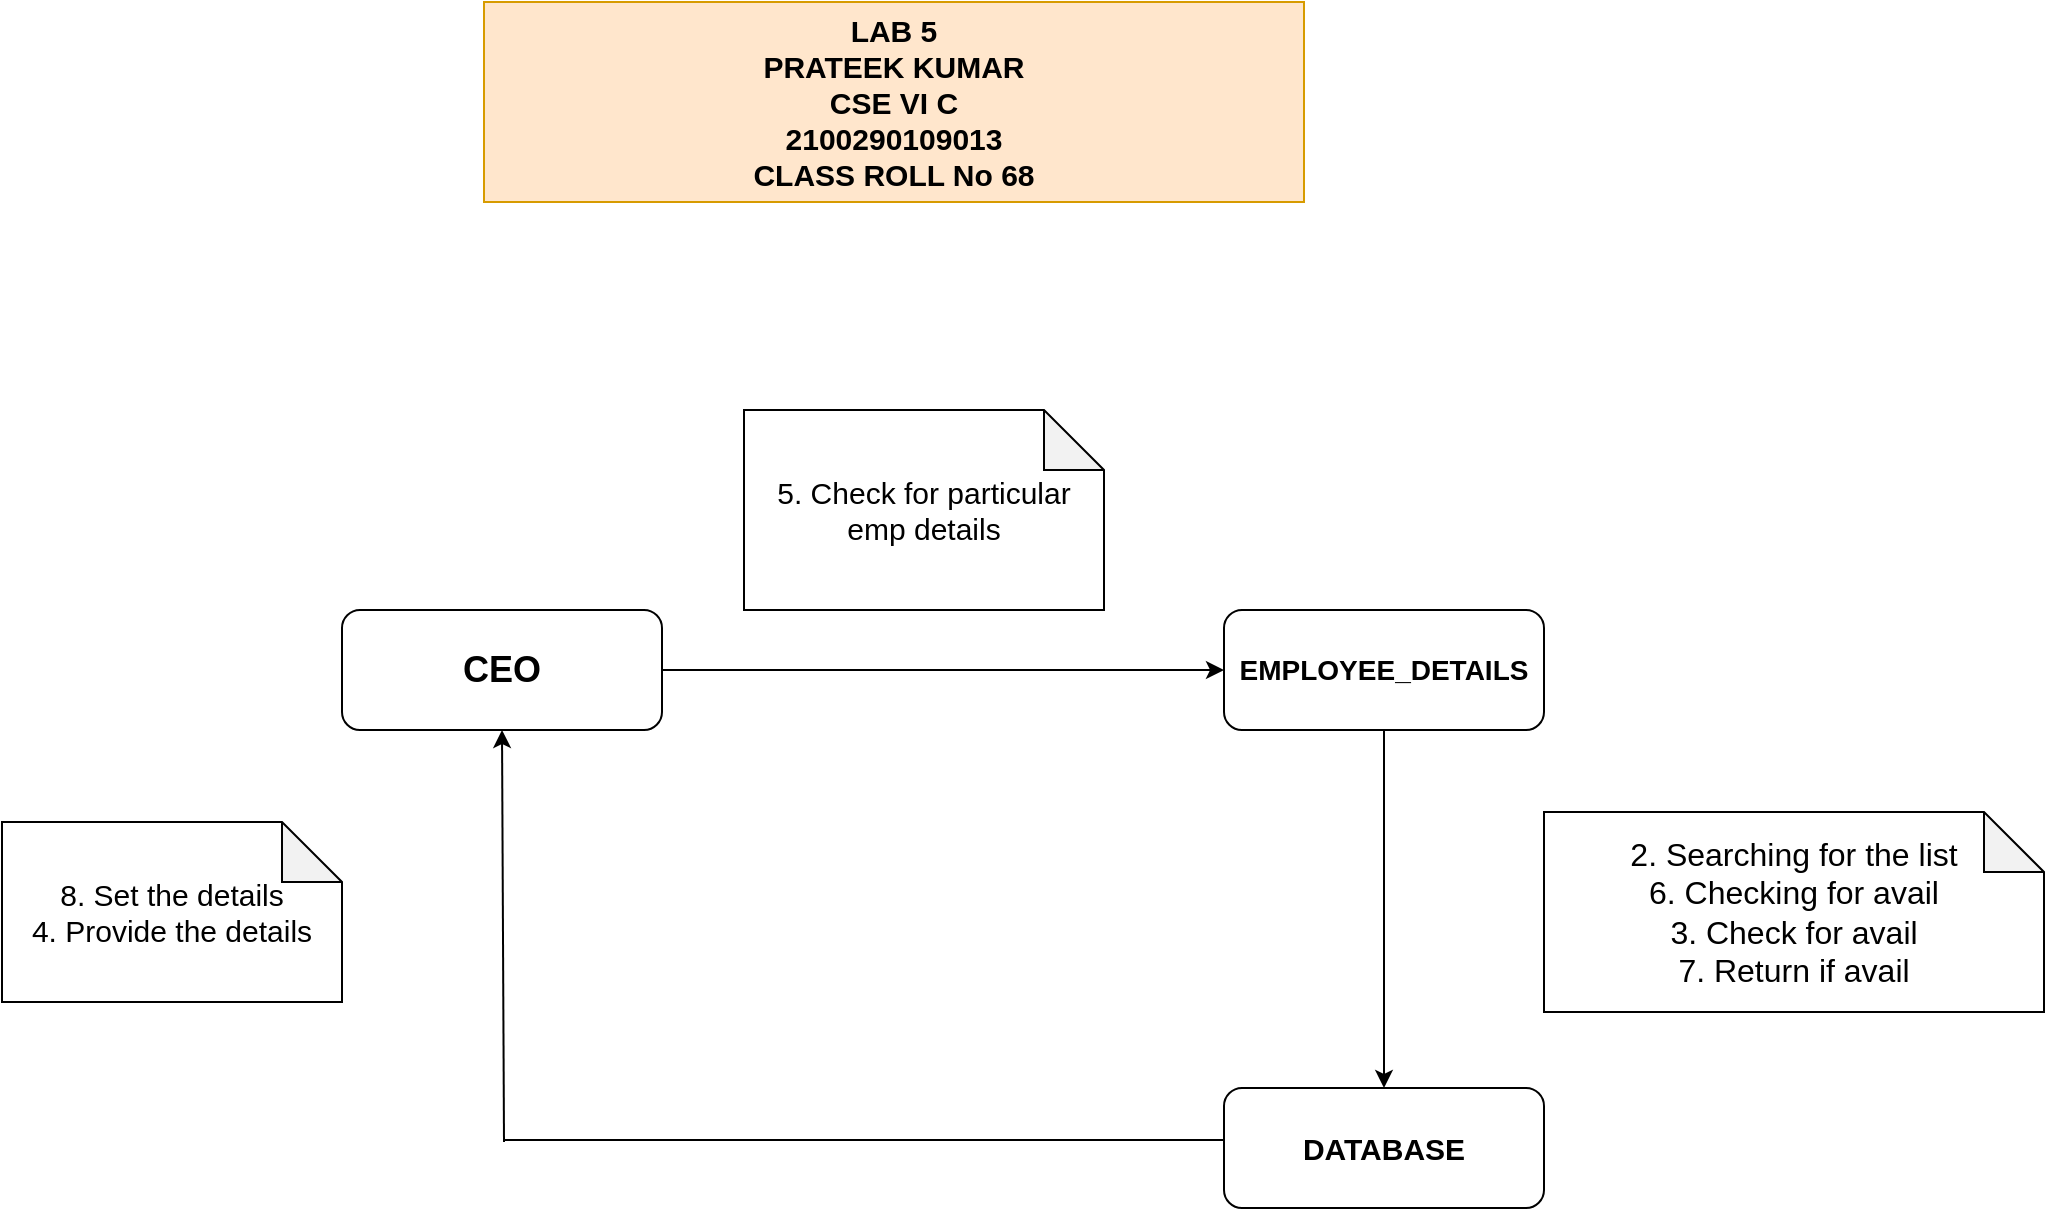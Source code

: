 <mxfile version="21.2.1" type="device">
  <diagram name="Page-1" id="58cdce13-f638-feb5-8d6f-7d28b1aa9fa0">
    <mxGraphModel dx="926" dy="1277" grid="1" gridSize="10" guides="1" tooltips="1" connect="1" arrows="1" fold="1" page="1" pageScale="1" pageWidth="1100" pageHeight="850" background="none" math="0" shadow="0">
      <root>
        <mxCell id="0" />
        <mxCell id="1" parent="0" />
        <mxCell id="rN2tJ9Tac5BX4QBZjOxD-1" value="&lt;b&gt;&lt;font style=&quot;font-size: 18px;&quot;&gt;CEO&lt;/font&gt;&lt;/b&gt;" style="rounded=1;whiteSpace=wrap;html=1;" vertex="1" parent="1">
          <mxGeometry x="319" y="-526" width="160" height="60" as="geometry" />
        </mxCell>
        <mxCell id="rN2tJ9Tac5BX4QBZjOxD-2" value="&lt;b&gt;&lt;font style=&quot;font-size: 14px;&quot;&gt;EMPLOYEE_DETAILS&lt;/font&gt;&lt;/b&gt;" style="rounded=1;whiteSpace=wrap;html=1;" vertex="1" parent="1">
          <mxGeometry x="760" y="-526" width="160" height="60" as="geometry" />
        </mxCell>
        <mxCell id="rN2tJ9Tac5BX4QBZjOxD-3" value="&lt;b&gt;&lt;font style=&quot;font-size: 15px;&quot;&gt;DATABASE&lt;/font&gt;&lt;/b&gt;" style="rounded=1;whiteSpace=wrap;html=1;" vertex="1" parent="1">
          <mxGeometry x="760" y="-287" width="160" height="60" as="geometry" />
        </mxCell>
        <mxCell id="rN2tJ9Tac5BX4QBZjOxD-4" value="" style="endArrow=classic;html=1;rounded=0;exitX=1;exitY=0.5;exitDx=0;exitDy=0;entryX=0;entryY=0.5;entryDx=0;entryDy=0;" edge="1" parent="1" source="rN2tJ9Tac5BX4QBZjOxD-1" target="rN2tJ9Tac5BX4QBZjOxD-2">
          <mxGeometry width="50" height="50" relative="1" as="geometry">
            <mxPoint x="550" y="-510" as="sourcePoint" />
            <mxPoint x="600" y="-560" as="targetPoint" />
          </mxGeometry>
        </mxCell>
        <mxCell id="rN2tJ9Tac5BX4QBZjOxD-5" value="" style="endArrow=classic;html=1;rounded=0;entryX=0.5;entryY=0;entryDx=0;entryDy=0;exitX=0.5;exitY=1;exitDx=0;exitDy=0;" edge="1" parent="1" source="rN2tJ9Tac5BX4QBZjOxD-2" target="rN2tJ9Tac5BX4QBZjOxD-3">
          <mxGeometry width="50" height="50" relative="1" as="geometry">
            <mxPoint x="550" y="-510" as="sourcePoint" />
            <mxPoint x="600" y="-560" as="targetPoint" />
          </mxGeometry>
        </mxCell>
        <mxCell id="rN2tJ9Tac5BX4QBZjOxD-7" value="" style="endArrow=none;html=1;rounded=0;entryX=0;entryY=0.5;entryDx=0;entryDy=0;" edge="1" parent="1">
          <mxGeometry width="50" height="50" relative="1" as="geometry">
            <mxPoint x="400" y="-261" as="sourcePoint" />
            <mxPoint x="760" y="-261" as="targetPoint" />
          </mxGeometry>
        </mxCell>
        <mxCell id="rN2tJ9Tac5BX4QBZjOxD-8" value="" style="endArrow=classic;html=1;rounded=0;entryX=0.5;entryY=1;entryDx=0;entryDy=0;" edge="1" parent="1" target="rN2tJ9Tac5BX4QBZjOxD-1">
          <mxGeometry width="50" height="50" relative="1" as="geometry">
            <mxPoint x="400" y="-260" as="sourcePoint" />
            <mxPoint x="400" y="-620" as="targetPoint" />
          </mxGeometry>
        </mxCell>
        <mxCell id="rN2tJ9Tac5BX4QBZjOxD-9" value="&lt;font style=&quot;font-size: 16px;&quot;&gt;2. Searching for the list&lt;br&gt;6. Checking for avail&lt;br&gt;3. Check for avail&lt;br&gt;7. Return if avail&lt;/font&gt;" style="shape=note;whiteSpace=wrap;html=1;backgroundOutline=1;darkOpacity=0.05;" vertex="1" parent="1">
          <mxGeometry x="920" y="-425" width="250" height="100" as="geometry" />
        </mxCell>
        <mxCell id="rN2tJ9Tac5BX4QBZjOxD-10" value="&lt;font style=&quot;font-size: 15px;&quot;&gt;5. Check for particular emp details&lt;/font&gt;" style="shape=note;whiteSpace=wrap;html=1;backgroundOutline=1;darkOpacity=0.05;" vertex="1" parent="1">
          <mxGeometry x="520" y="-626" width="180" height="100" as="geometry" />
        </mxCell>
        <mxCell id="rN2tJ9Tac5BX4QBZjOxD-12" value="&lt;font style=&quot;font-size: 15px;&quot;&gt;8. Set the details&lt;br&gt;4. Provide the details&lt;/font&gt;" style="shape=note;whiteSpace=wrap;html=1;backgroundOutline=1;darkOpacity=0.05;" vertex="1" parent="1">
          <mxGeometry x="149" y="-420" width="170" height="90" as="geometry" />
        </mxCell>
        <mxCell id="rN2tJ9Tac5BX4QBZjOxD-13" value="&lt;b style=&quot;font-size: 15px;&quot;&gt;LAB 5&lt;br&gt;PRATEEK KUMAR&lt;br&gt;CSE VI C&lt;br&gt;2100290109013&lt;br&gt;CLASS ROLL No 68&lt;/b&gt;" style="rounded=0;whiteSpace=wrap;html=1;fillColor=#ffe6cc;strokeColor=#d79b00;" vertex="1" parent="1">
          <mxGeometry x="390" y="-830" width="410" height="100" as="geometry" />
        </mxCell>
      </root>
    </mxGraphModel>
  </diagram>
</mxfile>
